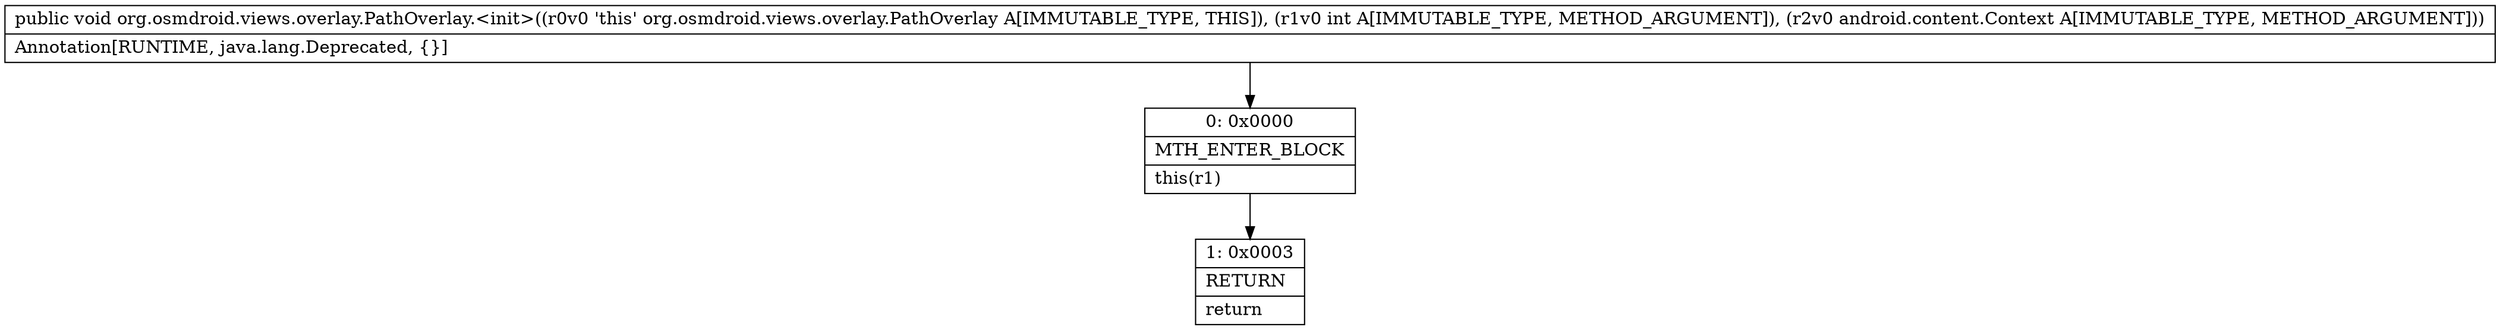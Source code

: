 digraph "CFG fororg.osmdroid.views.overlay.PathOverlay.\<init\>(ILandroid\/content\/Context;)V" {
Node_0 [shape=record,label="{0\:\ 0x0000|MTH_ENTER_BLOCK\l|this(r1)\l}"];
Node_1 [shape=record,label="{1\:\ 0x0003|RETURN\l|return\l}"];
MethodNode[shape=record,label="{public void org.osmdroid.views.overlay.PathOverlay.\<init\>((r0v0 'this' org.osmdroid.views.overlay.PathOverlay A[IMMUTABLE_TYPE, THIS]), (r1v0 int A[IMMUTABLE_TYPE, METHOD_ARGUMENT]), (r2v0 android.content.Context A[IMMUTABLE_TYPE, METHOD_ARGUMENT]))  | Annotation[RUNTIME, java.lang.Deprecated, \{\}]\l}"];
MethodNode -> Node_0;
Node_0 -> Node_1;
}

